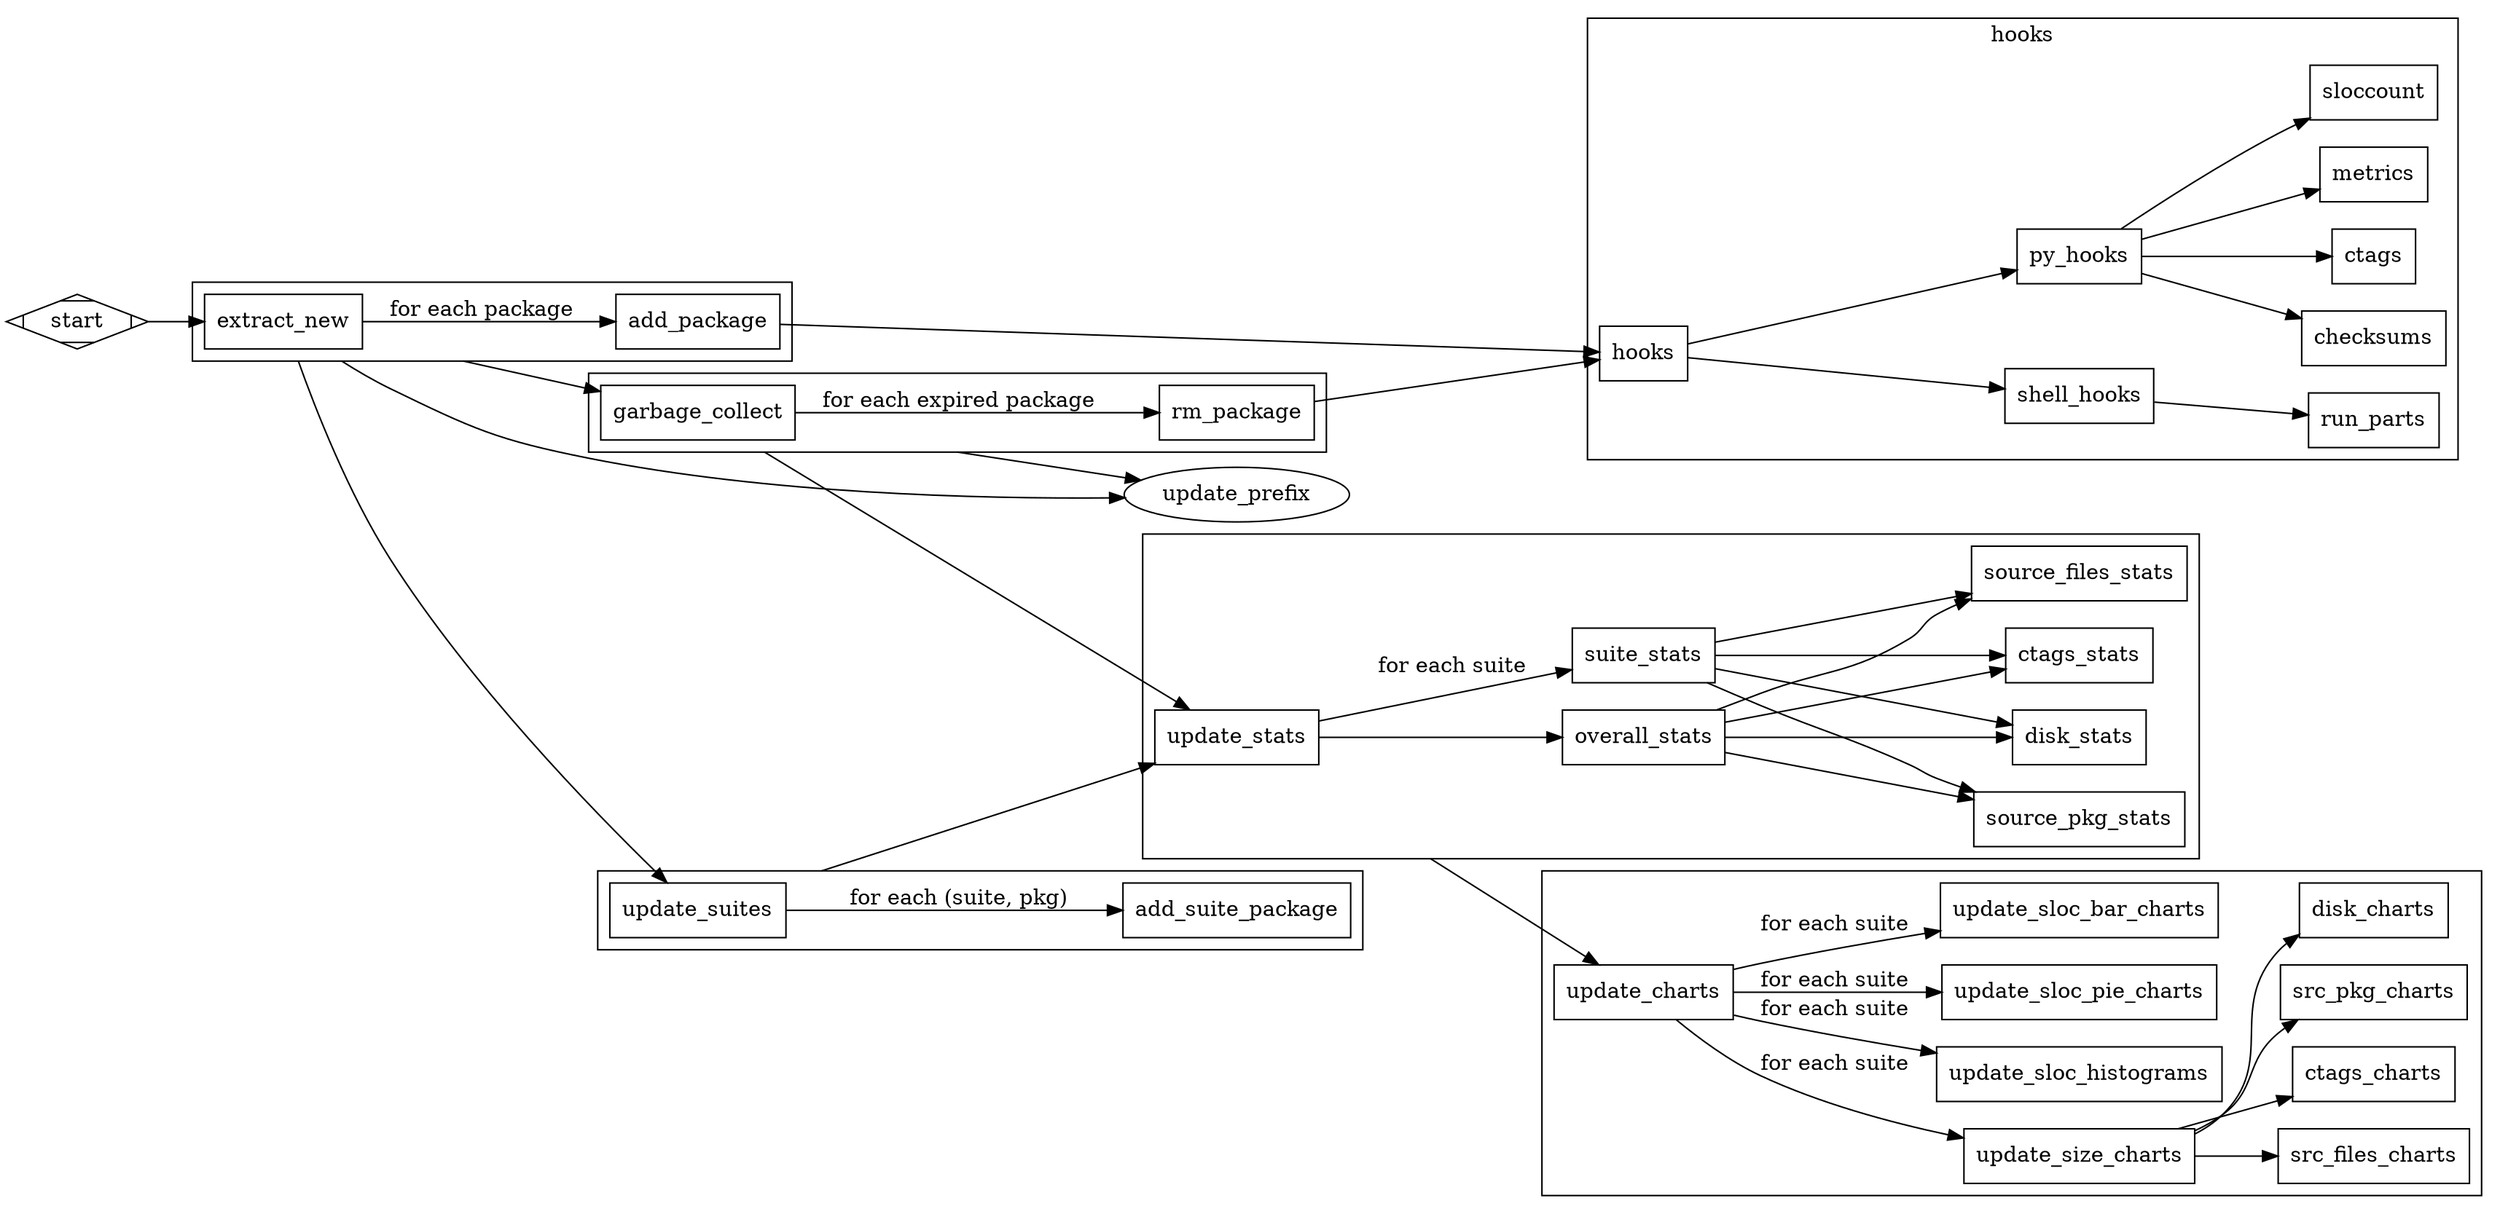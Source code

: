 digraph Base {
        compound = true;
        rankdir=LR;
        subgraph cluster_extract {
          node [shape=box];
          extract_new -> add_package [label="for each package"]
        }
        subgraph cluster_gc {
                node [shape=box];
                garbage_collect -> rm_package [label="for each expired package"];
        }

        subgraph cluster_suites {
                node [shape=box];
                update_suites -> add_suite_package [label="for each (suite, pkg)"];
        }

        subgraph cluster_stats {
                 node [shape=box];

                 update_stats -> overall_stats;
                 update_stats -> suite_stats [label="for each suite"];

                 suite_stats -> disk_stats;
                 suite_stats -> source_pkg_stats;
                 suite_stats -> source_files_stats;
                 suite_stats -> ctags_stats;

                 overall_stats -> disk_stats;
                 overall_stats -> source_pkg_stats;
                 overall_stats -> source_files_stats;
                 overall_stats -> ctags_stats;

        }

        subgraph cluster_charts {
                 node [shape=box];
                 update_charts -> update_size_charts [label="for each suite"];
                 update_charts -> update_sloc_histograms [label="for each suite"];
                 update_charts -> update_sloc_pie_charts [label="for each suite"];
                 update_charts -> update_sloc_bar_charts [label="for each suite"];

                 update_size_charts -> src_pkg_charts;
                 update_size_charts -> disk_charts;
                 update_size_charts -> src_files_charts;
                 update_size_charts -> ctags_charts;

        }

        subgraph cluster_hooks {
                 node [shape=box];
                 label = "hooks";
                 add_package -> hooks;
                 rm_package -> hooks;
                 hooks -> shell_hooks;
                 hooks -> py_hooks;
                 shell_hooks -> run_parts;
                 py_hooks -> checksums;
                 py_hooks -> ctags;
                 py_hooks -> metrics;
                 py_hooks -> sloccount;
        }

        start -> extract_new;
        extract_new -> update_suites [ltail=cluster_extract];
        extract_new -> garbage_collect [ltail=cluster_extract];

        extract_new -> update_prefix [ltail=cluster_extract];
        garbage_collect -> update_prefix [ltail=cluster_gc];

        garbage_collect -> update_stats [ltail=cluster_gc];
        update_suites -> update_stats [ltail=cluster_suites];
        update_stats -> update_charts [ltail=cluster_stats];

#        extract_new -> update_timestamp [ltail=cluster_extract];
#        garbage_collect -> update_timestamp [ltail=cluster_gc];
#        update_suites -> update_timestamp [ltail=cluster_suites];
#        update_stats -> update_timestamp [ltail=cluster_stats];




        start [shape=Mdiamond];
}
